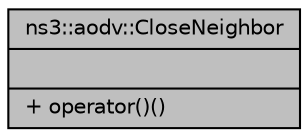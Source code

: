 digraph "ns3::aodv::CloseNeighbor"
{
  edge [fontname="Helvetica",fontsize="10",labelfontname="Helvetica",labelfontsize="10"];
  node [fontname="Helvetica",fontsize="10",shape=record];
  Node1 [label="{ns3::aodv::CloseNeighbor\n||+ operator()()\l}",height=0.2,width=0.4,color="black", fillcolor="grey75", style="filled", fontcolor="black"];
}
